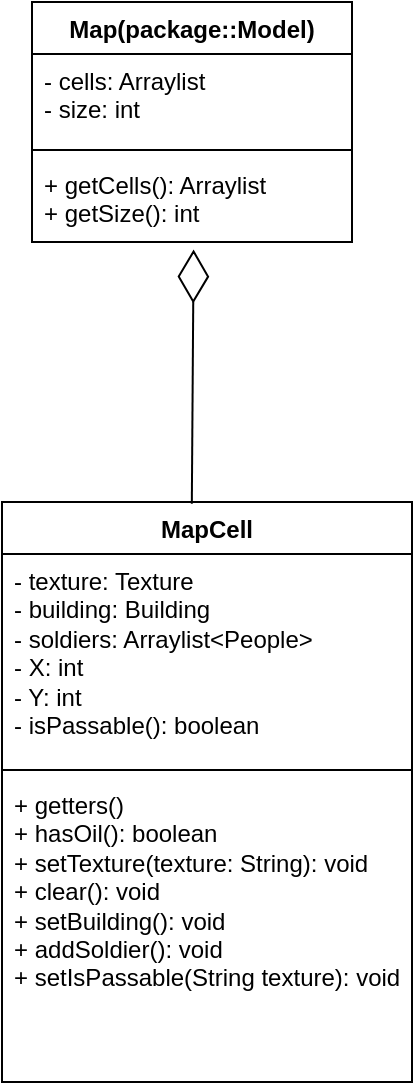 <mxfile version="21.1.5" type="device">
  <diagram name="Page-1" id="e7e014a7-5840-1c2e-5031-d8a46d1fe8dd">
    <mxGraphModel dx="1050" dy="587" grid="1" gridSize="10" guides="1" tooltips="1" connect="1" arrows="1" fold="1" page="1" pageScale="1" pageWidth="1169" pageHeight="826" background="none" math="0" shadow="0">
      <root>
        <mxCell id="0" />
        <mxCell id="1" parent="0" />
        <mxCell id="z5lGmqAgz2JXUimjmWrz-45" value="Map(package::Model)" style="swimlane;fontStyle=1;align=center;verticalAlign=top;childLayout=stackLayout;horizontal=1;startSize=26;horizontalStack=0;resizeParent=1;resizeParentMax=0;resizeLast=0;collapsible=1;marginBottom=0;whiteSpace=wrap;html=1;" parent="1" vertex="1">
          <mxGeometry x="770" width="160" height="120" as="geometry">
            <mxRectangle x="770" width="60" height="30" as="alternateBounds" />
          </mxGeometry>
        </mxCell>
        <mxCell id="z5lGmqAgz2JXUimjmWrz-46" value="- cells: Arraylist&lt;br&gt;- size: int" style="text;strokeColor=none;fillColor=none;align=left;verticalAlign=top;spacingLeft=4;spacingRight=4;overflow=hidden;rotatable=0;points=[[0,0.5],[1,0.5]];portConstraint=eastwest;whiteSpace=wrap;html=1;" parent="z5lGmqAgz2JXUimjmWrz-45" vertex="1">
          <mxGeometry y="26" width="160" height="44" as="geometry" />
        </mxCell>
        <mxCell id="z5lGmqAgz2JXUimjmWrz-47" value="" style="line;strokeWidth=1;fillColor=none;align=left;verticalAlign=middle;spacingTop=-1;spacingLeft=3;spacingRight=3;rotatable=0;labelPosition=right;points=[];portConstraint=eastwest;strokeColor=inherit;" parent="z5lGmqAgz2JXUimjmWrz-45" vertex="1">
          <mxGeometry y="70" width="160" height="8" as="geometry" />
        </mxCell>
        <mxCell id="z5lGmqAgz2JXUimjmWrz-48" value="+ getCells(): Arraylist&lt;br&gt;+ getSize(): int" style="text;strokeColor=none;fillColor=none;align=left;verticalAlign=top;spacingLeft=4;spacingRight=4;overflow=hidden;rotatable=0;points=[[0,0.5],[1,0.5]];portConstraint=eastwest;whiteSpace=wrap;html=1;" parent="z5lGmqAgz2JXUimjmWrz-45" vertex="1">
          <mxGeometry y="78" width="160" height="42" as="geometry" />
        </mxCell>
        <mxCell id="z5lGmqAgz2JXUimjmWrz-59" value="MapCell" style="swimlane;fontStyle=1;align=center;verticalAlign=top;childLayout=stackLayout;horizontal=1;startSize=26;horizontalStack=0;resizeParent=1;resizeParentMax=0;resizeLast=0;collapsible=1;marginBottom=0;whiteSpace=wrap;html=1;" parent="1" vertex="1">
          <mxGeometry x="755" y="250" width="205" height="290" as="geometry" />
        </mxCell>
        <mxCell id="z5lGmqAgz2JXUimjmWrz-60" value="- texture: Texture&lt;br style=&quot;border-color: var(--border-color);&quot;&gt;- building: Building&lt;br style=&quot;border-color: var(--border-color);&quot;&gt;- soldiers: Arraylist&amp;lt;People&amp;gt;&lt;br style=&quot;border-color: var(--border-color);&quot;&gt;- X: int&lt;br style=&quot;border-color: var(--border-color);&quot;&gt;- Y: int&lt;br&gt;- isPassable(): boolean" style="text;strokeColor=none;fillColor=none;align=left;verticalAlign=top;spacingLeft=4;spacingRight=4;overflow=hidden;rotatable=0;points=[[0,0.5],[1,0.5]];portConstraint=eastwest;whiteSpace=wrap;html=1;" parent="z5lGmqAgz2JXUimjmWrz-59" vertex="1">
          <mxGeometry y="26" width="205" height="104" as="geometry" />
        </mxCell>
        <mxCell id="z5lGmqAgz2JXUimjmWrz-61" value="" style="line;strokeWidth=1;fillColor=none;align=left;verticalAlign=middle;spacingTop=-1;spacingLeft=3;spacingRight=3;rotatable=0;labelPosition=right;points=[];portConstraint=eastwest;strokeColor=inherit;" parent="z5lGmqAgz2JXUimjmWrz-59" vertex="1">
          <mxGeometry y="130" width="205" height="8" as="geometry" />
        </mxCell>
        <mxCell id="z5lGmqAgz2JXUimjmWrz-62" value="+ getters()&lt;br style=&quot;border-color: var(--border-color);&quot;&gt;+ hasOil(): boolean&lt;br&gt;+ setTexture(texture: String): void&lt;br&gt;+ clear(): void&lt;br&gt;+ setBuilding(): void&lt;br&gt;+ addSoldier(): void&lt;br&gt;+ setIsPassable(String texture): void" style="text;strokeColor=none;fillColor=none;align=left;verticalAlign=top;spacingLeft=4;spacingRight=4;overflow=hidden;rotatable=0;points=[[0,0.5],[1,0.5]];portConstraint=eastwest;whiteSpace=wrap;html=1;" parent="z5lGmqAgz2JXUimjmWrz-59" vertex="1">
          <mxGeometry y="138" width="205" height="152" as="geometry" />
        </mxCell>
        <mxCell id="Twl5WJDbiwE2-hW6iMIy-1" value="" style="endArrow=diamondThin;endFill=0;endSize=24;html=1;rounded=0;exitX=0.463;exitY=0.003;exitDx=0;exitDy=0;exitPerimeter=0;entryX=0.505;entryY=1.09;entryDx=0;entryDy=0;entryPerimeter=0;" edge="1" parent="1" source="z5lGmqAgz2JXUimjmWrz-59" target="z5lGmqAgz2JXUimjmWrz-48">
          <mxGeometry width="160" relative="1" as="geometry">
            <mxPoint x="770" y="170" as="sourcePoint" />
            <mxPoint x="930" y="170" as="targetPoint" />
          </mxGeometry>
        </mxCell>
      </root>
    </mxGraphModel>
  </diagram>
</mxfile>
